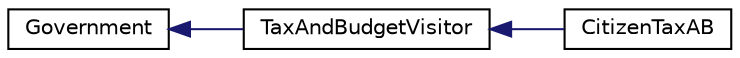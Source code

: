digraph "Graphical Class Hierarchy"
{
 // LATEX_PDF_SIZE
  edge [fontname="Helvetica",fontsize="10",labelfontname="Helvetica",labelfontsize="10"];
  node [fontname="Helvetica",fontsize="10",shape=record];
  rankdir="LR";
  Node0 [label="Government",height=0.2,width=0.4,color="black", fillcolor="white", style="filled",URL="$classGovernment.html",tooltip="Represents a government entity responsible for managing taxes and budgets for cities."];
  Node0 -> Node1 [dir="back",color="midnightblue",fontsize="10",style="solid",fontname="Helvetica"];
  Node1 [label="TaxAndBudgetVisitor",height=0.2,width=0.4,color="black", fillcolor="white", style="filled",URL="$classTaxAndBudgetVisitor.html",tooltip=" "];
  Node1 -> Node2 [dir="back",color="midnightblue",fontsize="10",style="solid",fontname="Helvetica"];
  Node2 [label="CitizenTaxAB",height=0.2,width=0.4,color="black", fillcolor="white", style="filled",URL="$classCitizenTaxAB.html",tooltip="Concrete visitor for calculating tax on citizens and buildings."];
}
